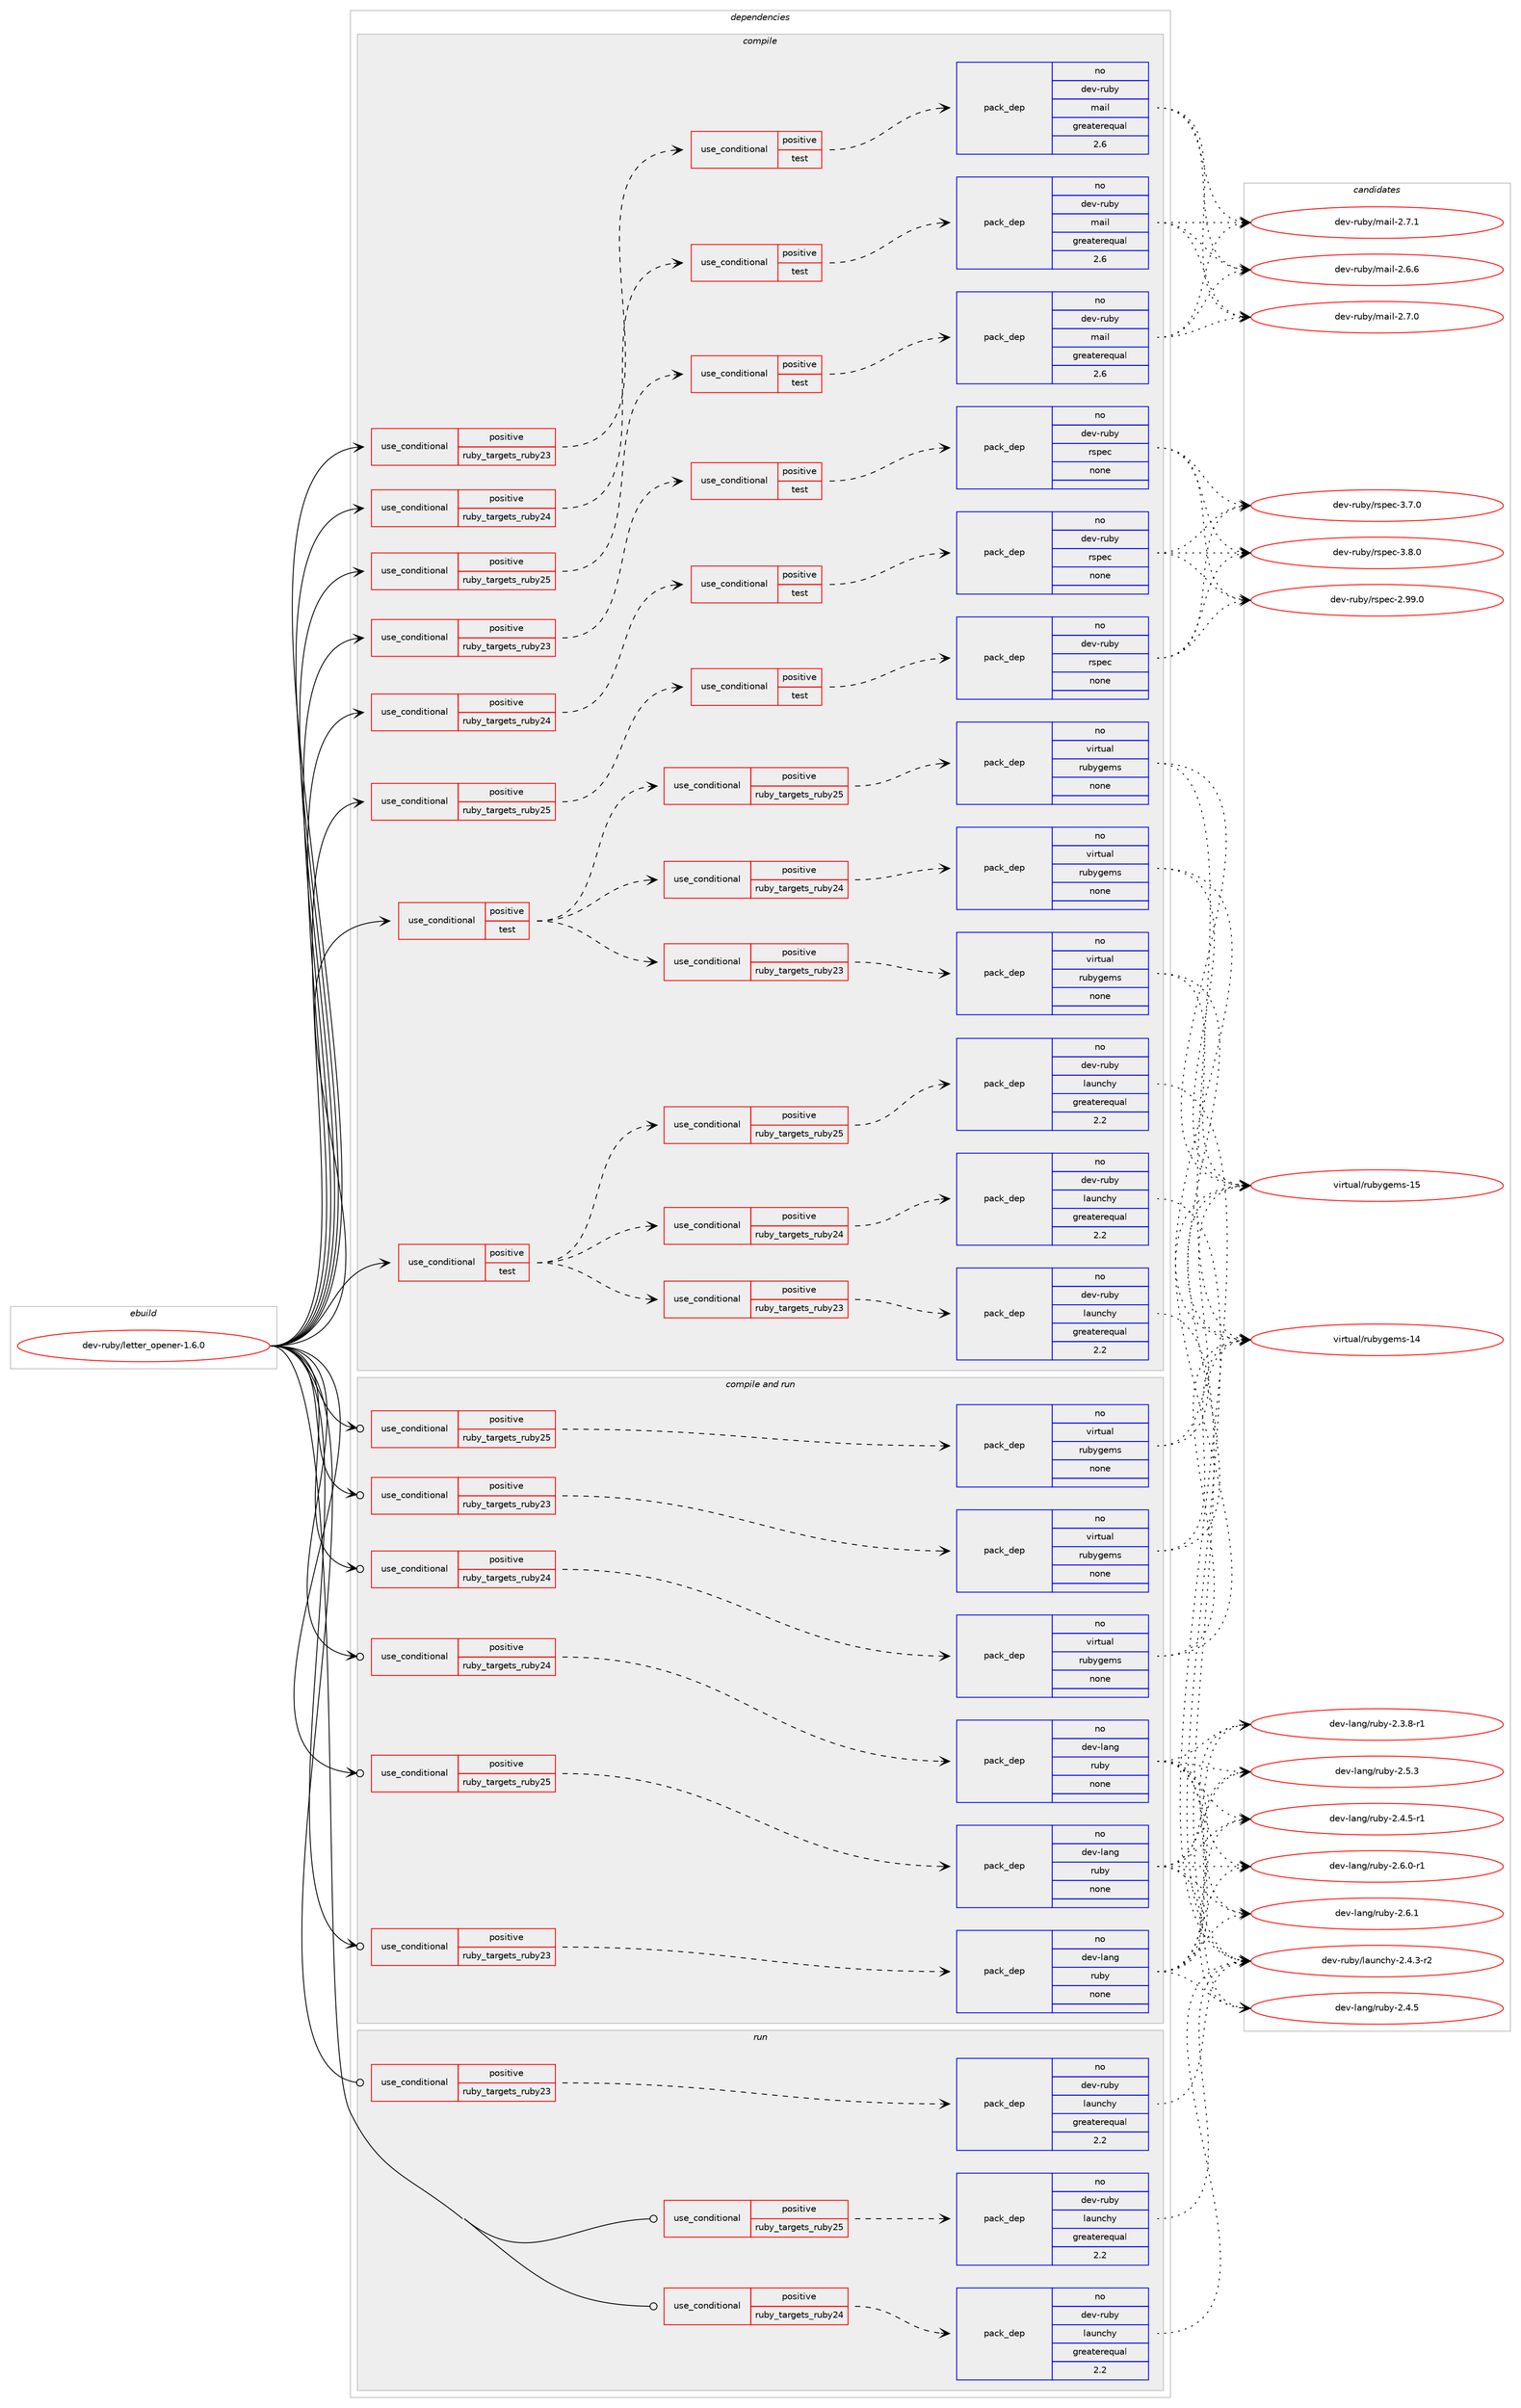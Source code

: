 digraph prolog {

# *************
# Graph options
# *************

newrank=true;
concentrate=true;
compound=true;
graph [rankdir=LR,fontname=Helvetica,fontsize=10,ranksep=1.5];#, ranksep=2.5, nodesep=0.2];
edge  [arrowhead=vee];
node  [fontname=Helvetica,fontsize=10];

# **********
# The ebuild
# **********

subgraph cluster_leftcol {
color=gray;
rank=same;
label=<<i>ebuild</i>>;
id [label="dev-ruby/letter_opener-1.6.0", color=red, width=4, href="../dev-ruby/letter_opener-1.6.0.svg"];
}

# ****************
# The dependencies
# ****************

subgraph cluster_midcol {
color=gray;
label=<<i>dependencies</i>>;
subgraph cluster_compile {
fillcolor="#eeeeee";
style=filled;
label=<<i>compile</i>>;
subgraph cond403959 {
dependency1501395 [label=<<TABLE BORDER="0" CELLBORDER="1" CELLSPACING="0" CELLPADDING="4"><TR><TD ROWSPAN="3" CELLPADDING="10">use_conditional</TD></TR><TR><TD>positive</TD></TR><TR><TD>ruby_targets_ruby23</TD></TR></TABLE>>, shape=none, color=red];
subgraph cond403960 {
dependency1501396 [label=<<TABLE BORDER="0" CELLBORDER="1" CELLSPACING="0" CELLPADDING="4"><TR><TD ROWSPAN="3" CELLPADDING="10">use_conditional</TD></TR><TR><TD>positive</TD></TR><TR><TD>test</TD></TR></TABLE>>, shape=none, color=red];
subgraph pack1073975 {
dependency1501397 [label=<<TABLE BORDER="0" CELLBORDER="1" CELLSPACING="0" CELLPADDING="4" WIDTH="220"><TR><TD ROWSPAN="6" CELLPADDING="30">pack_dep</TD></TR><TR><TD WIDTH="110">no</TD></TR><TR><TD>dev-ruby</TD></TR><TR><TD>mail</TD></TR><TR><TD>greaterequal</TD></TR><TR><TD>2.6</TD></TR></TABLE>>, shape=none, color=blue];
}
dependency1501396:e -> dependency1501397:w [weight=20,style="dashed",arrowhead="vee"];
}
dependency1501395:e -> dependency1501396:w [weight=20,style="dashed",arrowhead="vee"];
}
id:e -> dependency1501395:w [weight=20,style="solid",arrowhead="vee"];
subgraph cond403961 {
dependency1501398 [label=<<TABLE BORDER="0" CELLBORDER="1" CELLSPACING="0" CELLPADDING="4"><TR><TD ROWSPAN="3" CELLPADDING="10">use_conditional</TD></TR><TR><TD>positive</TD></TR><TR><TD>ruby_targets_ruby23</TD></TR></TABLE>>, shape=none, color=red];
subgraph cond403962 {
dependency1501399 [label=<<TABLE BORDER="0" CELLBORDER="1" CELLSPACING="0" CELLPADDING="4"><TR><TD ROWSPAN="3" CELLPADDING="10">use_conditional</TD></TR><TR><TD>positive</TD></TR><TR><TD>test</TD></TR></TABLE>>, shape=none, color=red];
subgraph pack1073976 {
dependency1501400 [label=<<TABLE BORDER="0" CELLBORDER="1" CELLSPACING="0" CELLPADDING="4" WIDTH="220"><TR><TD ROWSPAN="6" CELLPADDING="30">pack_dep</TD></TR><TR><TD WIDTH="110">no</TD></TR><TR><TD>dev-ruby</TD></TR><TR><TD>rspec</TD></TR><TR><TD>none</TD></TR><TR><TD></TD></TR></TABLE>>, shape=none, color=blue];
}
dependency1501399:e -> dependency1501400:w [weight=20,style="dashed",arrowhead="vee"];
}
dependency1501398:e -> dependency1501399:w [weight=20,style="dashed",arrowhead="vee"];
}
id:e -> dependency1501398:w [weight=20,style="solid",arrowhead="vee"];
subgraph cond403963 {
dependency1501401 [label=<<TABLE BORDER="0" CELLBORDER="1" CELLSPACING="0" CELLPADDING="4"><TR><TD ROWSPAN="3" CELLPADDING="10">use_conditional</TD></TR><TR><TD>positive</TD></TR><TR><TD>ruby_targets_ruby24</TD></TR></TABLE>>, shape=none, color=red];
subgraph cond403964 {
dependency1501402 [label=<<TABLE BORDER="0" CELLBORDER="1" CELLSPACING="0" CELLPADDING="4"><TR><TD ROWSPAN="3" CELLPADDING="10">use_conditional</TD></TR><TR><TD>positive</TD></TR><TR><TD>test</TD></TR></TABLE>>, shape=none, color=red];
subgraph pack1073977 {
dependency1501403 [label=<<TABLE BORDER="0" CELLBORDER="1" CELLSPACING="0" CELLPADDING="4" WIDTH="220"><TR><TD ROWSPAN="6" CELLPADDING="30">pack_dep</TD></TR><TR><TD WIDTH="110">no</TD></TR><TR><TD>dev-ruby</TD></TR><TR><TD>mail</TD></TR><TR><TD>greaterequal</TD></TR><TR><TD>2.6</TD></TR></TABLE>>, shape=none, color=blue];
}
dependency1501402:e -> dependency1501403:w [weight=20,style="dashed",arrowhead="vee"];
}
dependency1501401:e -> dependency1501402:w [weight=20,style="dashed",arrowhead="vee"];
}
id:e -> dependency1501401:w [weight=20,style="solid",arrowhead="vee"];
subgraph cond403965 {
dependency1501404 [label=<<TABLE BORDER="0" CELLBORDER="1" CELLSPACING="0" CELLPADDING="4"><TR><TD ROWSPAN="3" CELLPADDING="10">use_conditional</TD></TR><TR><TD>positive</TD></TR><TR><TD>ruby_targets_ruby24</TD></TR></TABLE>>, shape=none, color=red];
subgraph cond403966 {
dependency1501405 [label=<<TABLE BORDER="0" CELLBORDER="1" CELLSPACING="0" CELLPADDING="4"><TR><TD ROWSPAN="3" CELLPADDING="10">use_conditional</TD></TR><TR><TD>positive</TD></TR><TR><TD>test</TD></TR></TABLE>>, shape=none, color=red];
subgraph pack1073978 {
dependency1501406 [label=<<TABLE BORDER="0" CELLBORDER="1" CELLSPACING="0" CELLPADDING="4" WIDTH="220"><TR><TD ROWSPAN="6" CELLPADDING="30">pack_dep</TD></TR><TR><TD WIDTH="110">no</TD></TR><TR><TD>dev-ruby</TD></TR><TR><TD>rspec</TD></TR><TR><TD>none</TD></TR><TR><TD></TD></TR></TABLE>>, shape=none, color=blue];
}
dependency1501405:e -> dependency1501406:w [weight=20,style="dashed",arrowhead="vee"];
}
dependency1501404:e -> dependency1501405:w [weight=20,style="dashed",arrowhead="vee"];
}
id:e -> dependency1501404:w [weight=20,style="solid",arrowhead="vee"];
subgraph cond403967 {
dependency1501407 [label=<<TABLE BORDER="0" CELLBORDER="1" CELLSPACING="0" CELLPADDING="4"><TR><TD ROWSPAN="3" CELLPADDING="10">use_conditional</TD></TR><TR><TD>positive</TD></TR><TR><TD>ruby_targets_ruby25</TD></TR></TABLE>>, shape=none, color=red];
subgraph cond403968 {
dependency1501408 [label=<<TABLE BORDER="0" CELLBORDER="1" CELLSPACING="0" CELLPADDING="4"><TR><TD ROWSPAN="3" CELLPADDING="10">use_conditional</TD></TR><TR><TD>positive</TD></TR><TR><TD>test</TD></TR></TABLE>>, shape=none, color=red];
subgraph pack1073979 {
dependency1501409 [label=<<TABLE BORDER="0" CELLBORDER="1" CELLSPACING="0" CELLPADDING="4" WIDTH="220"><TR><TD ROWSPAN="6" CELLPADDING="30">pack_dep</TD></TR><TR><TD WIDTH="110">no</TD></TR><TR><TD>dev-ruby</TD></TR><TR><TD>mail</TD></TR><TR><TD>greaterequal</TD></TR><TR><TD>2.6</TD></TR></TABLE>>, shape=none, color=blue];
}
dependency1501408:e -> dependency1501409:w [weight=20,style="dashed",arrowhead="vee"];
}
dependency1501407:e -> dependency1501408:w [weight=20,style="dashed",arrowhead="vee"];
}
id:e -> dependency1501407:w [weight=20,style="solid",arrowhead="vee"];
subgraph cond403969 {
dependency1501410 [label=<<TABLE BORDER="0" CELLBORDER="1" CELLSPACING="0" CELLPADDING="4"><TR><TD ROWSPAN="3" CELLPADDING="10">use_conditional</TD></TR><TR><TD>positive</TD></TR><TR><TD>ruby_targets_ruby25</TD></TR></TABLE>>, shape=none, color=red];
subgraph cond403970 {
dependency1501411 [label=<<TABLE BORDER="0" CELLBORDER="1" CELLSPACING="0" CELLPADDING="4"><TR><TD ROWSPAN="3" CELLPADDING="10">use_conditional</TD></TR><TR><TD>positive</TD></TR><TR><TD>test</TD></TR></TABLE>>, shape=none, color=red];
subgraph pack1073980 {
dependency1501412 [label=<<TABLE BORDER="0" CELLBORDER="1" CELLSPACING="0" CELLPADDING="4" WIDTH="220"><TR><TD ROWSPAN="6" CELLPADDING="30">pack_dep</TD></TR><TR><TD WIDTH="110">no</TD></TR><TR><TD>dev-ruby</TD></TR><TR><TD>rspec</TD></TR><TR><TD>none</TD></TR><TR><TD></TD></TR></TABLE>>, shape=none, color=blue];
}
dependency1501411:e -> dependency1501412:w [weight=20,style="dashed",arrowhead="vee"];
}
dependency1501410:e -> dependency1501411:w [weight=20,style="dashed",arrowhead="vee"];
}
id:e -> dependency1501410:w [weight=20,style="solid",arrowhead="vee"];
subgraph cond403971 {
dependency1501413 [label=<<TABLE BORDER="0" CELLBORDER="1" CELLSPACING="0" CELLPADDING="4"><TR><TD ROWSPAN="3" CELLPADDING="10">use_conditional</TD></TR><TR><TD>positive</TD></TR><TR><TD>test</TD></TR></TABLE>>, shape=none, color=red];
subgraph cond403972 {
dependency1501414 [label=<<TABLE BORDER="0" CELLBORDER="1" CELLSPACING="0" CELLPADDING="4"><TR><TD ROWSPAN="3" CELLPADDING="10">use_conditional</TD></TR><TR><TD>positive</TD></TR><TR><TD>ruby_targets_ruby23</TD></TR></TABLE>>, shape=none, color=red];
subgraph pack1073981 {
dependency1501415 [label=<<TABLE BORDER="0" CELLBORDER="1" CELLSPACING="0" CELLPADDING="4" WIDTH="220"><TR><TD ROWSPAN="6" CELLPADDING="30">pack_dep</TD></TR><TR><TD WIDTH="110">no</TD></TR><TR><TD>dev-ruby</TD></TR><TR><TD>launchy</TD></TR><TR><TD>greaterequal</TD></TR><TR><TD>2.2</TD></TR></TABLE>>, shape=none, color=blue];
}
dependency1501414:e -> dependency1501415:w [weight=20,style="dashed",arrowhead="vee"];
}
dependency1501413:e -> dependency1501414:w [weight=20,style="dashed",arrowhead="vee"];
subgraph cond403973 {
dependency1501416 [label=<<TABLE BORDER="0" CELLBORDER="1" CELLSPACING="0" CELLPADDING="4"><TR><TD ROWSPAN="3" CELLPADDING="10">use_conditional</TD></TR><TR><TD>positive</TD></TR><TR><TD>ruby_targets_ruby24</TD></TR></TABLE>>, shape=none, color=red];
subgraph pack1073982 {
dependency1501417 [label=<<TABLE BORDER="0" CELLBORDER="1" CELLSPACING="0" CELLPADDING="4" WIDTH="220"><TR><TD ROWSPAN="6" CELLPADDING="30">pack_dep</TD></TR><TR><TD WIDTH="110">no</TD></TR><TR><TD>dev-ruby</TD></TR><TR><TD>launchy</TD></TR><TR><TD>greaterequal</TD></TR><TR><TD>2.2</TD></TR></TABLE>>, shape=none, color=blue];
}
dependency1501416:e -> dependency1501417:w [weight=20,style="dashed",arrowhead="vee"];
}
dependency1501413:e -> dependency1501416:w [weight=20,style="dashed",arrowhead="vee"];
subgraph cond403974 {
dependency1501418 [label=<<TABLE BORDER="0" CELLBORDER="1" CELLSPACING="0" CELLPADDING="4"><TR><TD ROWSPAN="3" CELLPADDING="10">use_conditional</TD></TR><TR><TD>positive</TD></TR><TR><TD>ruby_targets_ruby25</TD></TR></TABLE>>, shape=none, color=red];
subgraph pack1073983 {
dependency1501419 [label=<<TABLE BORDER="0" CELLBORDER="1" CELLSPACING="0" CELLPADDING="4" WIDTH="220"><TR><TD ROWSPAN="6" CELLPADDING="30">pack_dep</TD></TR><TR><TD WIDTH="110">no</TD></TR><TR><TD>dev-ruby</TD></TR><TR><TD>launchy</TD></TR><TR><TD>greaterequal</TD></TR><TR><TD>2.2</TD></TR></TABLE>>, shape=none, color=blue];
}
dependency1501418:e -> dependency1501419:w [weight=20,style="dashed",arrowhead="vee"];
}
dependency1501413:e -> dependency1501418:w [weight=20,style="dashed",arrowhead="vee"];
}
id:e -> dependency1501413:w [weight=20,style="solid",arrowhead="vee"];
subgraph cond403975 {
dependency1501420 [label=<<TABLE BORDER="0" CELLBORDER="1" CELLSPACING="0" CELLPADDING="4"><TR><TD ROWSPAN="3" CELLPADDING="10">use_conditional</TD></TR><TR><TD>positive</TD></TR><TR><TD>test</TD></TR></TABLE>>, shape=none, color=red];
subgraph cond403976 {
dependency1501421 [label=<<TABLE BORDER="0" CELLBORDER="1" CELLSPACING="0" CELLPADDING="4"><TR><TD ROWSPAN="3" CELLPADDING="10">use_conditional</TD></TR><TR><TD>positive</TD></TR><TR><TD>ruby_targets_ruby23</TD></TR></TABLE>>, shape=none, color=red];
subgraph pack1073984 {
dependency1501422 [label=<<TABLE BORDER="0" CELLBORDER="1" CELLSPACING="0" CELLPADDING="4" WIDTH="220"><TR><TD ROWSPAN="6" CELLPADDING="30">pack_dep</TD></TR><TR><TD WIDTH="110">no</TD></TR><TR><TD>virtual</TD></TR><TR><TD>rubygems</TD></TR><TR><TD>none</TD></TR><TR><TD></TD></TR></TABLE>>, shape=none, color=blue];
}
dependency1501421:e -> dependency1501422:w [weight=20,style="dashed",arrowhead="vee"];
}
dependency1501420:e -> dependency1501421:w [weight=20,style="dashed",arrowhead="vee"];
subgraph cond403977 {
dependency1501423 [label=<<TABLE BORDER="0" CELLBORDER="1" CELLSPACING="0" CELLPADDING="4"><TR><TD ROWSPAN="3" CELLPADDING="10">use_conditional</TD></TR><TR><TD>positive</TD></TR><TR><TD>ruby_targets_ruby24</TD></TR></TABLE>>, shape=none, color=red];
subgraph pack1073985 {
dependency1501424 [label=<<TABLE BORDER="0" CELLBORDER="1" CELLSPACING="0" CELLPADDING="4" WIDTH="220"><TR><TD ROWSPAN="6" CELLPADDING="30">pack_dep</TD></TR><TR><TD WIDTH="110">no</TD></TR><TR><TD>virtual</TD></TR><TR><TD>rubygems</TD></TR><TR><TD>none</TD></TR><TR><TD></TD></TR></TABLE>>, shape=none, color=blue];
}
dependency1501423:e -> dependency1501424:w [weight=20,style="dashed",arrowhead="vee"];
}
dependency1501420:e -> dependency1501423:w [weight=20,style="dashed",arrowhead="vee"];
subgraph cond403978 {
dependency1501425 [label=<<TABLE BORDER="0" CELLBORDER="1" CELLSPACING="0" CELLPADDING="4"><TR><TD ROWSPAN="3" CELLPADDING="10">use_conditional</TD></TR><TR><TD>positive</TD></TR><TR><TD>ruby_targets_ruby25</TD></TR></TABLE>>, shape=none, color=red];
subgraph pack1073986 {
dependency1501426 [label=<<TABLE BORDER="0" CELLBORDER="1" CELLSPACING="0" CELLPADDING="4" WIDTH="220"><TR><TD ROWSPAN="6" CELLPADDING="30">pack_dep</TD></TR><TR><TD WIDTH="110">no</TD></TR><TR><TD>virtual</TD></TR><TR><TD>rubygems</TD></TR><TR><TD>none</TD></TR><TR><TD></TD></TR></TABLE>>, shape=none, color=blue];
}
dependency1501425:e -> dependency1501426:w [weight=20,style="dashed",arrowhead="vee"];
}
dependency1501420:e -> dependency1501425:w [weight=20,style="dashed",arrowhead="vee"];
}
id:e -> dependency1501420:w [weight=20,style="solid",arrowhead="vee"];
}
subgraph cluster_compileandrun {
fillcolor="#eeeeee";
style=filled;
label=<<i>compile and run</i>>;
subgraph cond403979 {
dependency1501427 [label=<<TABLE BORDER="0" CELLBORDER="1" CELLSPACING="0" CELLPADDING="4"><TR><TD ROWSPAN="3" CELLPADDING="10">use_conditional</TD></TR><TR><TD>positive</TD></TR><TR><TD>ruby_targets_ruby23</TD></TR></TABLE>>, shape=none, color=red];
subgraph pack1073987 {
dependency1501428 [label=<<TABLE BORDER="0" CELLBORDER="1" CELLSPACING="0" CELLPADDING="4" WIDTH="220"><TR><TD ROWSPAN="6" CELLPADDING="30">pack_dep</TD></TR><TR><TD WIDTH="110">no</TD></TR><TR><TD>dev-lang</TD></TR><TR><TD>ruby</TD></TR><TR><TD>none</TD></TR><TR><TD></TD></TR></TABLE>>, shape=none, color=blue];
}
dependency1501427:e -> dependency1501428:w [weight=20,style="dashed",arrowhead="vee"];
}
id:e -> dependency1501427:w [weight=20,style="solid",arrowhead="odotvee"];
subgraph cond403980 {
dependency1501429 [label=<<TABLE BORDER="0" CELLBORDER="1" CELLSPACING="0" CELLPADDING="4"><TR><TD ROWSPAN="3" CELLPADDING="10">use_conditional</TD></TR><TR><TD>positive</TD></TR><TR><TD>ruby_targets_ruby23</TD></TR></TABLE>>, shape=none, color=red];
subgraph pack1073988 {
dependency1501430 [label=<<TABLE BORDER="0" CELLBORDER="1" CELLSPACING="0" CELLPADDING="4" WIDTH="220"><TR><TD ROWSPAN="6" CELLPADDING="30">pack_dep</TD></TR><TR><TD WIDTH="110">no</TD></TR><TR><TD>virtual</TD></TR><TR><TD>rubygems</TD></TR><TR><TD>none</TD></TR><TR><TD></TD></TR></TABLE>>, shape=none, color=blue];
}
dependency1501429:e -> dependency1501430:w [weight=20,style="dashed",arrowhead="vee"];
}
id:e -> dependency1501429:w [weight=20,style="solid",arrowhead="odotvee"];
subgraph cond403981 {
dependency1501431 [label=<<TABLE BORDER="0" CELLBORDER="1" CELLSPACING="0" CELLPADDING="4"><TR><TD ROWSPAN="3" CELLPADDING="10">use_conditional</TD></TR><TR><TD>positive</TD></TR><TR><TD>ruby_targets_ruby24</TD></TR></TABLE>>, shape=none, color=red];
subgraph pack1073989 {
dependency1501432 [label=<<TABLE BORDER="0" CELLBORDER="1" CELLSPACING="0" CELLPADDING="4" WIDTH="220"><TR><TD ROWSPAN="6" CELLPADDING="30">pack_dep</TD></TR><TR><TD WIDTH="110">no</TD></TR><TR><TD>dev-lang</TD></TR><TR><TD>ruby</TD></TR><TR><TD>none</TD></TR><TR><TD></TD></TR></TABLE>>, shape=none, color=blue];
}
dependency1501431:e -> dependency1501432:w [weight=20,style="dashed",arrowhead="vee"];
}
id:e -> dependency1501431:w [weight=20,style="solid",arrowhead="odotvee"];
subgraph cond403982 {
dependency1501433 [label=<<TABLE BORDER="0" CELLBORDER="1" CELLSPACING="0" CELLPADDING="4"><TR><TD ROWSPAN="3" CELLPADDING="10">use_conditional</TD></TR><TR><TD>positive</TD></TR><TR><TD>ruby_targets_ruby24</TD></TR></TABLE>>, shape=none, color=red];
subgraph pack1073990 {
dependency1501434 [label=<<TABLE BORDER="0" CELLBORDER="1" CELLSPACING="0" CELLPADDING="4" WIDTH="220"><TR><TD ROWSPAN="6" CELLPADDING="30">pack_dep</TD></TR><TR><TD WIDTH="110">no</TD></TR><TR><TD>virtual</TD></TR><TR><TD>rubygems</TD></TR><TR><TD>none</TD></TR><TR><TD></TD></TR></TABLE>>, shape=none, color=blue];
}
dependency1501433:e -> dependency1501434:w [weight=20,style="dashed",arrowhead="vee"];
}
id:e -> dependency1501433:w [weight=20,style="solid",arrowhead="odotvee"];
subgraph cond403983 {
dependency1501435 [label=<<TABLE BORDER="0" CELLBORDER="1" CELLSPACING="0" CELLPADDING="4"><TR><TD ROWSPAN="3" CELLPADDING="10">use_conditional</TD></TR><TR><TD>positive</TD></TR><TR><TD>ruby_targets_ruby25</TD></TR></TABLE>>, shape=none, color=red];
subgraph pack1073991 {
dependency1501436 [label=<<TABLE BORDER="0" CELLBORDER="1" CELLSPACING="0" CELLPADDING="4" WIDTH="220"><TR><TD ROWSPAN="6" CELLPADDING="30">pack_dep</TD></TR><TR><TD WIDTH="110">no</TD></TR><TR><TD>dev-lang</TD></TR><TR><TD>ruby</TD></TR><TR><TD>none</TD></TR><TR><TD></TD></TR></TABLE>>, shape=none, color=blue];
}
dependency1501435:e -> dependency1501436:w [weight=20,style="dashed",arrowhead="vee"];
}
id:e -> dependency1501435:w [weight=20,style="solid",arrowhead="odotvee"];
subgraph cond403984 {
dependency1501437 [label=<<TABLE BORDER="0" CELLBORDER="1" CELLSPACING="0" CELLPADDING="4"><TR><TD ROWSPAN="3" CELLPADDING="10">use_conditional</TD></TR><TR><TD>positive</TD></TR><TR><TD>ruby_targets_ruby25</TD></TR></TABLE>>, shape=none, color=red];
subgraph pack1073992 {
dependency1501438 [label=<<TABLE BORDER="0" CELLBORDER="1" CELLSPACING="0" CELLPADDING="4" WIDTH="220"><TR><TD ROWSPAN="6" CELLPADDING="30">pack_dep</TD></TR><TR><TD WIDTH="110">no</TD></TR><TR><TD>virtual</TD></TR><TR><TD>rubygems</TD></TR><TR><TD>none</TD></TR><TR><TD></TD></TR></TABLE>>, shape=none, color=blue];
}
dependency1501437:e -> dependency1501438:w [weight=20,style="dashed",arrowhead="vee"];
}
id:e -> dependency1501437:w [weight=20,style="solid",arrowhead="odotvee"];
}
subgraph cluster_run {
fillcolor="#eeeeee";
style=filled;
label=<<i>run</i>>;
subgraph cond403985 {
dependency1501439 [label=<<TABLE BORDER="0" CELLBORDER="1" CELLSPACING="0" CELLPADDING="4"><TR><TD ROWSPAN="3" CELLPADDING="10">use_conditional</TD></TR><TR><TD>positive</TD></TR><TR><TD>ruby_targets_ruby23</TD></TR></TABLE>>, shape=none, color=red];
subgraph pack1073993 {
dependency1501440 [label=<<TABLE BORDER="0" CELLBORDER="1" CELLSPACING="0" CELLPADDING="4" WIDTH="220"><TR><TD ROWSPAN="6" CELLPADDING="30">pack_dep</TD></TR><TR><TD WIDTH="110">no</TD></TR><TR><TD>dev-ruby</TD></TR><TR><TD>launchy</TD></TR><TR><TD>greaterequal</TD></TR><TR><TD>2.2</TD></TR></TABLE>>, shape=none, color=blue];
}
dependency1501439:e -> dependency1501440:w [weight=20,style="dashed",arrowhead="vee"];
}
id:e -> dependency1501439:w [weight=20,style="solid",arrowhead="odot"];
subgraph cond403986 {
dependency1501441 [label=<<TABLE BORDER="0" CELLBORDER="1" CELLSPACING="0" CELLPADDING="4"><TR><TD ROWSPAN="3" CELLPADDING="10">use_conditional</TD></TR><TR><TD>positive</TD></TR><TR><TD>ruby_targets_ruby24</TD></TR></TABLE>>, shape=none, color=red];
subgraph pack1073994 {
dependency1501442 [label=<<TABLE BORDER="0" CELLBORDER="1" CELLSPACING="0" CELLPADDING="4" WIDTH="220"><TR><TD ROWSPAN="6" CELLPADDING="30">pack_dep</TD></TR><TR><TD WIDTH="110">no</TD></TR><TR><TD>dev-ruby</TD></TR><TR><TD>launchy</TD></TR><TR><TD>greaterequal</TD></TR><TR><TD>2.2</TD></TR></TABLE>>, shape=none, color=blue];
}
dependency1501441:e -> dependency1501442:w [weight=20,style="dashed",arrowhead="vee"];
}
id:e -> dependency1501441:w [weight=20,style="solid",arrowhead="odot"];
subgraph cond403987 {
dependency1501443 [label=<<TABLE BORDER="0" CELLBORDER="1" CELLSPACING="0" CELLPADDING="4"><TR><TD ROWSPAN="3" CELLPADDING="10">use_conditional</TD></TR><TR><TD>positive</TD></TR><TR><TD>ruby_targets_ruby25</TD></TR></TABLE>>, shape=none, color=red];
subgraph pack1073995 {
dependency1501444 [label=<<TABLE BORDER="0" CELLBORDER="1" CELLSPACING="0" CELLPADDING="4" WIDTH="220"><TR><TD ROWSPAN="6" CELLPADDING="30">pack_dep</TD></TR><TR><TD WIDTH="110">no</TD></TR><TR><TD>dev-ruby</TD></TR><TR><TD>launchy</TD></TR><TR><TD>greaterequal</TD></TR><TR><TD>2.2</TD></TR></TABLE>>, shape=none, color=blue];
}
dependency1501443:e -> dependency1501444:w [weight=20,style="dashed",arrowhead="vee"];
}
id:e -> dependency1501443:w [weight=20,style="solid",arrowhead="odot"];
}
}

# **************
# The candidates
# **************

subgraph cluster_choices {
rank=same;
color=gray;
label=<<i>candidates</i>>;

subgraph choice1073975 {
color=black;
nodesep=1;
choice10010111845114117981214710997105108455046544654 [label="dev-ruby/mail-2.6.6", color=red, width=4,href="../dev-ruby/mail-2.6.6.svg"];
choice10010111845114117981214710997105108455046554648 [label="dev-ruby/mail-2.7.0", color=red, width=4,href="../dev-ruby/mail-2.7.0.svg"];
choice10010111845114117981214710997105108455046554649 [label="dev-ruby/mail-2.7.1", color=red, width=4,href="../dev-ruby/mail-2.7.1.svg"];
dependency1501397:e -> choice10010111845114117981214710997105108455046544654:w [style=dotted,weight="100"];
dependency1501397:e -> choice10010111845114117981214710997105108455046554648:w [style=dotted,weight="100"];
dependency1501397:e -> choice10010111845114117981214710997105108455046554649:w [style=dotted,weight="100"];
}
subgraph choice1073976 {
color=black;
nodesep=1;
choice1001011184511411798121471141151121019945504657574648 [label="dev-ruby/rspec-2.99.0", color=red, width=4,href="../dev-ruby/rspec-2.99.0.svg"];
choice10010111845114117981214711411511210199455146554648 [label="dev-ruby/rspec-3.7.0", color=red, width=4,href="../dev-ruby/rspec-3.7.0.svg"];
choice10010111845114117981214711411511210199455146564648 [label="dev-ruby/rspec-3.8.0", color=red, width=4,href="../dev-ruby/rspec-3.8.0.svg"];
dependency1501400:e -> choice1001011184511411798121471141151121019945504657574648:w [style=dotted,weight="100"];
dependency1501400:e -> choice10010111845114117981214711411511210199455146554648:w [style=dotted,weight="100"];
dependency1501400:e -> choice10010111845114117981214711411511210199455146564648:w [style=dotted,weight="100"];
}
subgraph choice1073977 {
color=black;
nodesep=1;
choice10010111845114117981214710997105108455046544654 [label="dev-ruby/mail-2.6.6", color=red, width=4,href="../dev-ruby/mail-2.6.6.svg"];
choice10010111845114117981214710997105108455046554648 [label="dev-ruby/mail-2.7.0", color=red, width=4,href="../dev-ruby/mail-2.7.0.svg"];
choice10010111845114117981214710997105108455046554649 [label="dev-ruby/mail-2.7.1", color=red, width=4,href="../dev-ruby/mail-2.7.1.svg"];
dependency1501403:e -> choice10010111845114117981214710997105108455046544654:w [style=dotted,weight="100"];
dependency1501403:e -> choice10010111845114117981214710997105108455046554648:w [style=dotted,weight="100"];
dependency1501403:e -> choice10010111845114117981214710997105108455046554649:w [style=dotted,weight="100"];
}
subgraph choice1073978 {
color=black;
nodesep=1;
choice1001011184511411798121471141151121019945504657574648 [label="dev-ruby/rspec-2.99.0", color=red, width=4,href="../dev-ruby/rspec-2.99.0.svg"];
choice10010111845114117981214711411511210199455146554648 [label="dev-ruby/rspec-3.7.0", color=red, width=4,href="../dev-ruby/rspec-3.7.0.svg"];
choice10010111845114117981214711411511210199455146564648 [label="dev-ruby/rspec-3.8.0", color=red, width=4,href="../dev-ruby/rspec-3.8.0.svg"];
dependency1501406:e -> choice1001011184511411798121471141151121019945504657574648:w [style=dotted,weight="100"];
dependency1501406:e -> choice10010111845114117981214711411511210199455146554648:w [style=dotted,weight="100"];
dependency1501406:e -> choice10010111845114117981214711411511210199455146564648:w [style=dotted,weight="100"];
}
subgraph choice1073979 {
color=black;
nodesep=1;
choice10010111845114117981214710997105108455046544654 [label="dev-ruby/mail-2.6.6", color=red, width=4,href="../dev-ruby/mail-2.6.6.svg"];
choice10010111845114117981214710997105108455046554648 [label="dev-ruby/mail-2.7.0", color=red, width=4,href="../dev-ruby/mail-2.7.0.svg"];
choice10010111845114117981214710997105108455046554649 [label="dev-ruby/mail-2.7.1", color=red, width=4,href="../dev-ruby/mail-2.7.1.svg"];
dependency1501409:e -> choice10010111845114117981214710997105108455046544654:w [style=dotted,weight="100"];
dependency1501409:e -> choice10010111845114117981214710997105108455046554648:w [style=dotted,weight="100"];
dependency1501409:e -> choice10010111845114117981214710997105108455046554649:w [style=dotted,weight="100"];
}
subgraph choice1073980 {
color=black;
nodesep=1;
choice1001011184511411798121471141151121019945504657574648 [label="dev-ruby/rspec-2.99.0", color=red, width=4,href="../dev-ruby/rspec-2.99.0.svg"];
choice10010111845114117981214711411511210199455146554648 [label="dev-ruby/rspec-3.7.0", color=red, width=4,href="../dev-ruby/rspec-3.7.0.svg"];
choice10010111845114117981214711411511210199455146564648 [label="dev-ruby/rspec-3.8.0", color=red, width=4,href="../dev-ruby/rspec-3.8.0.svg"];
dependency1501412:e -> choice1001011184511411798121471141151121019945504657574648:w [style=dotted,weight="100"];
dependency1501412:e -> choice10010111845114117981214711411511210199455146554648:w [style=dotted,weight="100"];
dependency1501412:e -> choice10010111845114117981214711411511210199455146564648:w [style=dotted,weight="100"];
}
subgraph choice1073981 {
color=black;
nodesep=1;
choice10010111845114117981214710897117110991041214550465246514511450 [label="dev-ruby/launchy-2.4.3-r2", color=red, width=4,href="../dev-ruby/launchy-2.4.3-r2.svg"];
dependency1501415:e -> choice10010111845114117981214710897117110991041214550465246514511450:w [style=dotted,weight="100"];
}
subgraph choice1073982 {
color=black;
nodesep=1;
choice10010111845114117981214710897117110991041214550465246514511450 [label="dev-ruby/launchy-2.4.3-r2", color=red, width=4,href="../dev-ruby/launchy-2.4.3-r2.svg"];
dependency1501417:e -> choice10010111845114117981214710897117110991041214550465246514511450:w [style=dotted,weight="100"];
}
subgraph choice1073983 {
color=black;
nodesep=1;
choice10010111845114117981214710897117110991041214550465246514511450 [label="dev-ruby/launchy-2.4.3-r2", color=red, width=4,href="../dev-ruby/launchy-2.4.3-r2.svg"];
dependency1501419:e -> choice10010111845114117981214710897117110991041214550465246514511450:w [style=dotted,weight="100"];
}
subgraph choice1073984 {
color=black;
nodesep=1;
choice118105114116117971084711411798121103101109115454952 [label="virtual/rubygems-14", color=red, width=4,href="../virtual/rubygems-14.svg"];
choice118105114116117971084711411798121103101109115454953 [label="virtual/rubygems-15", color=red, width=4,href="../virtual/rubygems-15.svg"];
dependency1501422:e -> choice118105114116117971084711411798121103101109115454952:w [style=dotted,weight="100"];
dependency1501422:e -> choice118105114116117971084711411798121103101109115454953:w [style=dotted,weight="100"];
}
subgraph choice1073985 {
color=black;
nodesep=1;
choice118105114116117971084711411798121103101109115454952 [label="virtual/rubygems-14", color=red, width=4,href="../virtual/rubygems-14.svg"];
choice118105114116117971084711411798121103101109115454953 [label="virtual/rubygems-15", color=red, width=4,href="../virtual/rubygems-15.svg"];
dependency1501424:e -> choice118105114116117971084711411798121103101109115454952:w [style=dotted,weight="100"];
dependency1501424:e -> choice118105114116117971084711411798121103101109115454953:w [style=dotted,weight="100"];
}
subgraph choice1073986 {
color=black;
nodesep=1;
choice118105114116117971084711411798121103101109115454952 [label="virtual/rubygems-14", color=red, width=4,href="../virtual/rubygems-14.svg"];
choice118105114116117971084711411798121103101109115454953 [label="virtual/rubygems-15", color=red, width=4,href="../virtual/rubygems-15.svg"];
dependency1501426:e -> choice118105114116117971084711411798121103101109115454952:w [style=dotted,weight="100"];
dependency1501426:e -> choice118105114116117971084711411798121103101109115454953:w [style=dotted,weight="100"];
}
subgraph choice1073987 {
color=black;
nodesep=1;
choice100101118451089711010347114117981214550465146564511449 [label="dev-lang/ruby-2.3.8-r1", color=red, width=4,href="../dev-lang/ruby-2.3.8-r1.svg"];
choice10010111845108971101034711411798121455046524653 [label="dev-lang/ruby-2.4.5", color=red, width=4,href="../dev-lang/ruby-2.4.5.svg"];
choice100101118451089711010347114117981214550465246534511449 [label="dev-lang/ruby-2.4.5-r1", color=red, width=4,href="../dev-lang/ruby-2.4.5-r1.svg"];
choice10010111845108971101034711411798121455046534651 [label="dev-lang/ruby-2.5.3", color=red, width=4,href="../dev-lang/ruby-2.5.3.svg"];
choice100101118451089711010347114117981214550465446484511449 [label="dev-lang/ruby-2.6.0-r1", color=red, width=4,href="../dev-lang/ruby-2.6.0-r1.svg"];
choice10010111845108971101034711411798121455046544649 [label="dev-lang/ruby-2.6.1", color=red, width=4,href="../dev-lang/ruby-2.6.1.svg"];
dependency1501428:e -> choice100101118451089711010347114117981214550465146564511449:w [style=dotted,weight="100"];
dependency1501428:e -> choice10010111845108971101034711411798121455046524653:w [style=dotted,weight="100"];
dependency1501428:e -> choice100101118451089711010347114117981214550465246534511449:w [style=dotted,weight="100"];
dependency1501428:e -> choice10010111845108971101034711411798121455046534651:w [style=dotted,weight="100"];
dependency1501428:e -> choice100101118451089711010347114117981214550465446484511449:w [style=dotted,weight="100"];
dependency1501428:e -> choice10010111845108971101034711411798121455046544649:w [style=dotted,weight="100"];
}
subgraph choice1073988 {
color=black;
nodesep=1;
choice118105114116117971084711411798121103101109115454952 [label="virtual/rubygems-14", color=red, width=4,href="../virtual/rubygems-14.svg"];
choice118105114116117971084711411798121103101109115454953 [label="virtual/rubygems-15", color=red, width=4,href="../virtual/rubygems-15.svg"];
dependency1501430:e -> choice118105114116117971084711411798121103101109115454952:w [style=dotted,weight="100"];
dependency1501430:e -> choice118105114116117971084711411798121103101109115454953:w [style=dotted,weight="100"];
}
subgraph choice1073989 {
color=black;
nodesep=1;
choice100101118451089711010347114117981214550465146564511449 [label="dev-lang/ruby-2.3.8-r1", color=red, width=4,href="../dev-lang/ruby-2.3.8-r1.svg"];
choice10010111845108971101034711411798121455046524653 [label="dev-lang/ruby-2.4.5", color=red, width=4,href="../dev-lang/ruby-2.4.5.svg"];
choice100101118451089711010347114117981214550465246534511449 [label="dev-lang/ruby-2.4.5-r1", color=red, width=4,href="../dev-lang/ruby-2.4.5-r1.svg"];
choice10010111845108971101034711411798121455046534651 [label="dev-lang/ruby-2.5.3", color=red, width=4,href="../dev-lang/ruby-2.5.3.svg"];
choice100101118451089711010347114117981214550465446484511449 [label="dev-lang/ruby-2.6.0-r1", color=red, width=4,href="../dev-lang/ruby-2.6.0-r1.svg"];
choice10010111845108971101034711411798121455046544649 [label="dev-lang/ruby-2.6.1", color=red, width=4,href="../dev-lang/ruby-2.6.1.svg"];
dependency1501432:e -> choice100101118451089711010347114117981214550465146564511449:w [style=dotted,weight="100"];
dependency1501432:e -> choice10010111845108971101034711411798121455046524653:w [style=dotted,weight="100"];
dependency1501432:e -> choice100101118451089711010347114117981214550465246534511449:w [style=dotted,weight="100"];
dependency1501432:e -> choice10010111845108971101034711411798121455046534651:w [style=dotted,weight="100"];
dependency1501432:e -> choice100101118451089711010347114117981214550465446484511449:w [style=dotted,weight="100"];
dependency1501432:e -> choice10010111845108971101034711411798121455046544649:w [style=dotted,weight="100"];
}
subgraph choice1073990 {
color=black;
nodesep=1;
choice118105114116117971084711411798121103101109115454952 [label="virtual/rubygems-14", color=red, width=4,href="../virtual/rubygems-14.svg"];
choice118105114116117971084711411798121103101109115454953 [label="virtual/rubygems-15", color=red, width=4,href="../virtual/rubygems-15.svg"];
dependency1501434:e -> choice118105114116117971084711411798121103101109115454952:w [style=dotted,weight="100"];
dependency1501434:e -> choice118105114116117971084711411798121103101109115454953:w [style=dotted,weight="100"];
}
subgraph choice1073991 {
color=black;
nodesep=1;
choice100101118451089711010347114117981214550465146564511449 [label="dev-lang/ruby-2.3.8-r1", color=red, width=4,href="../dev-lang/ruby-2.3.8-r1.svg"];
choice10010111845108971101034711411798121455046524653 [label="dev-lang/ruby-2.4.5", color=red, width=4,href="../dev-lang/ruby-2.4.5.svg"];
choice100101118451089711010347114117981214550465246534511449 [label="dev-lang/ruby-2.4.5-r1", color=red, width=4,href="../dev-lang/ruby-2.4.5-r1.svg"];
choice10010111845108971101034711411798121455046534651 [label="dev-lang/ruby-2.5.3", color=red, width=4,href="../dev-lang/ruby-2.5.3.svg"];
choice100101118451089711010347114117981214550465446484511449 [label="dev-lang/ruby-2.6.0-r1", color=red, width=4,href="../dev-lang/ruby-2.6.0-r1.svg"];
choice10010111845108971101034711411798121455046544649 [label="dev-lang/ruby-2.6.1", color=red, width=4,href="../dev-lang/ruby-2.6.1.svg"];
dependency1501436:e -> choice100101118451089711010347114117981214550465146564511449:w [style=dotted,weight="100"];
dependency1501436:e -> choice10010111845108971101034711411798121455046524653:w [style=dotted,weight="100"];
dependency1501436:e -> choice100101118451089711010347114117981214550465246534511449:w [style=dotted,weight="100"];
dependency1501436:e -> choice10010111845108971101034711411798121455046534651:w [style=dotted,weight="100"];
dependency1501436:e -> choice100101118451089711010347114117981214550465446484511449:w [style=dotted,weight="100"];
dependency1501436:e -> choice10010111845108971101034711411798121455046544649:w [style=dotted,weight="100"];
}
subgraph choice1073992 {
color=black;
nodesep=1;
choice118105114116117971084711411798121103101109115454952 [label="virtual/rubygems-14", color=red, width=4,href="../virtual/rubygems-14.svg"];
choice118105114116117971084711411798121103101109115454953 [label="virtual/rubygems-15", color=red, width=4,href="../virtual/rubygems-15.svg"];
dependency1501438:e -> choice118105114116117971084711411798121103101109115454952:w [style=dotted,weight="100"];
dependency1501438:e -> choice118105114116117971084711411798121103101109115454953:w [style=dotted,weight="100"];
}
subgraph choice1073993 {
color=black;
nodesep=1;
choice10010111845114117981214710897117110991041214550465246514511450 [label="dev-ruby/launchy-2.4.3-r2", color=red, width=4,href="../dev-ruby/launchy-2.4.3-r2.svg"];
dependency1501440:e -> choice10010111845114117981214710897117110991041214550465246514511450:w [style=dotted,weight="100"];
}
subgraph choice1073994 {
color=black;
nodesep=1;
choice10010111845114117981214710897117110991041214550465246514511450 [label="dev-ruby/launchy-2.4.3-r2", color=red, width=4,href="../dev-ruby/launchy-2.4.3-r2.svg"];
dependency1501442:e -> choice10010111845114117981214710897117110991041214550465246514511450:w [style=dotted,weight="100"];
}
subgraph choice1073995 {
color=black;
nodesep=1;
choice10010111845114117981214710897117110991041214550465246514511450 [label="dev-ruby/launchy-2.4.3-r2", color=red, width=4,href="../dev-ruby/launchy-2.4.3-r2.svg"];
dependency1501444:e -> choice10010111845114117981214710897117110991041214550465246514511450:w [style=dotted,weight="100"];
}
}

}
